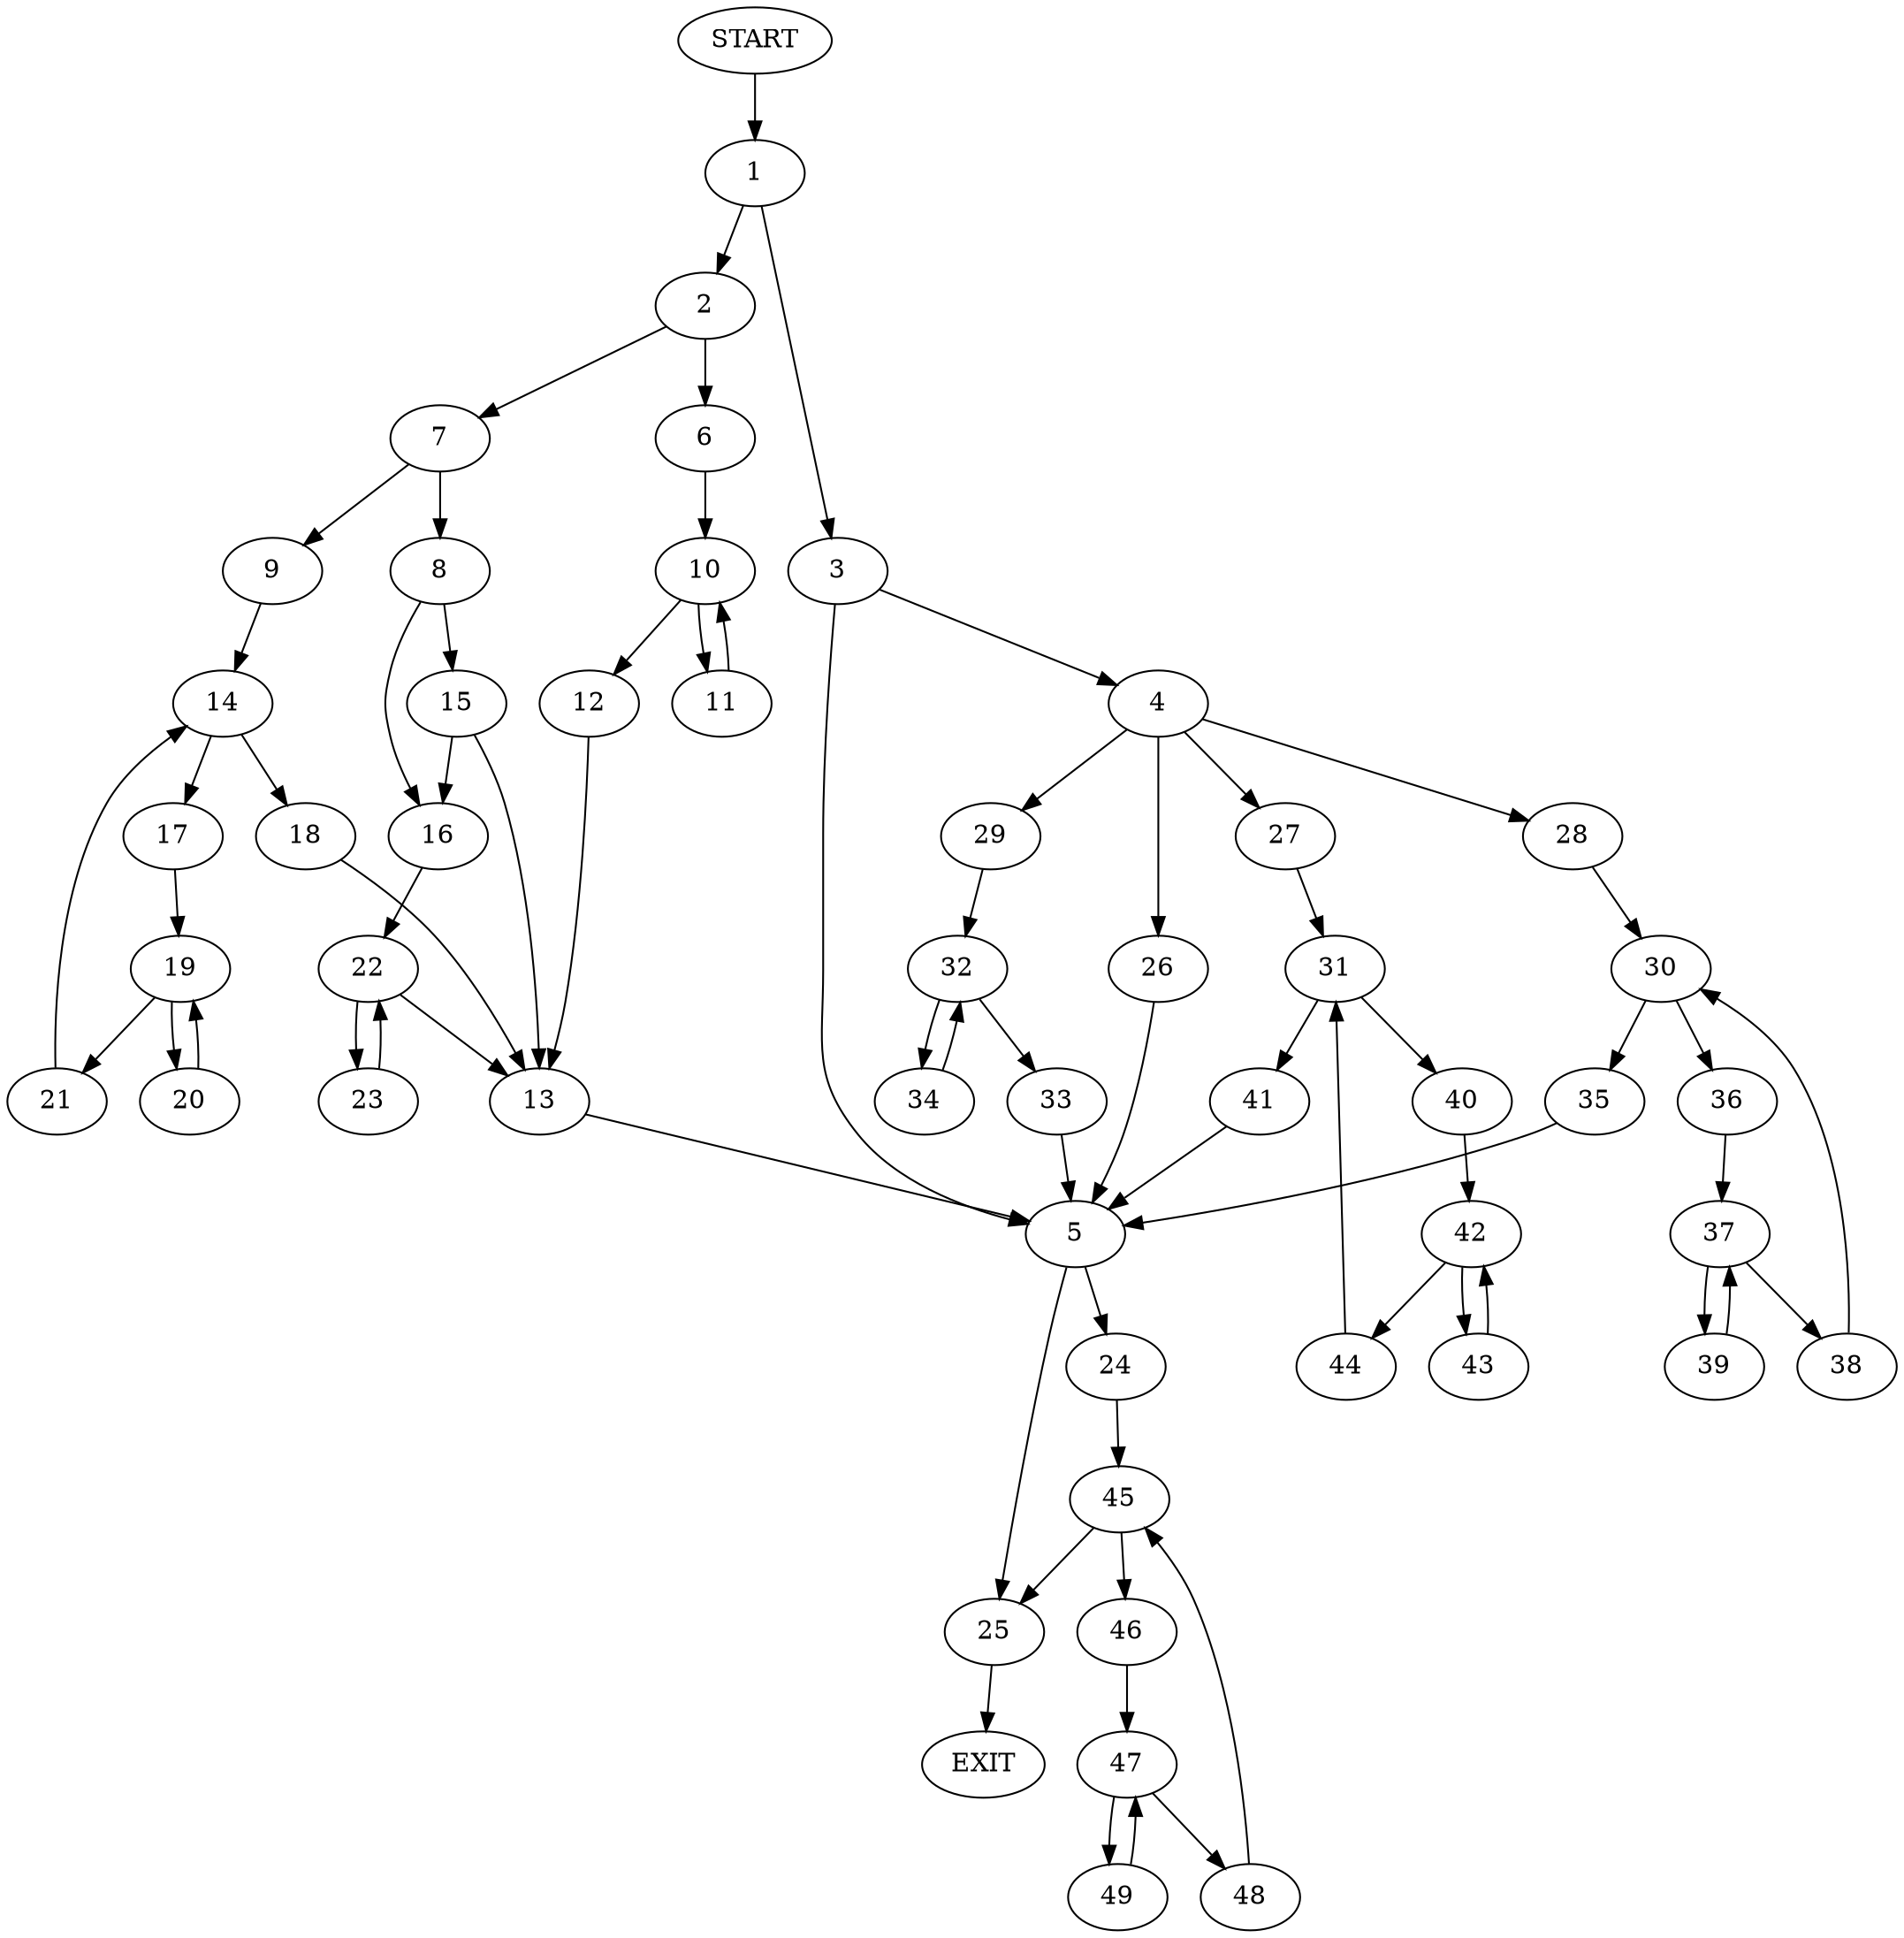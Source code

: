 digraph {
0 [label="START"]
50 [label="EXIT"]
0 -> 1
1 -> 2
1 -> 3
3 -> 4
3 -> 5
2 -> 6
2 -> 7
7 -> 8
7 -> 9
6 -> 10
10 -> 11
10 -> 12
11 -> 10
12 -> 13
13 -> 5
9 -> 14
8 -> 15
8 -> 16
14 -> 17
14 -> 18
17 -> 19
18 -> 13
19 -> 20
19 -> 21
20 -> 19
21 -> 14
15 -> 16
15 -> 13
16 -> 22
22 -> 13
22 -> 23
23 -> 22
5 -> 24
5 -> 25
4 -> 26
4 -> 27
4 -> 28
4 -> 29
28 -> 30
27 -> 31
29 -> 32
26 -> 5
32 -> 33
32 -> 34
33 -> 5
34 -> 32
30 -> 35
30 -> 36
35 -> 5
36 -> 37
37 -> 38
37 -> 39
39 -> 37
38 -> 30
31 -> 40
31 -> 41
40 -> 42
41 -> 5
42 -> 43
42 -> 44
43 -> 42
44 -> 31
24 -> 45
25 -> 50
45 -> 46
45 -> 25
46 -> 47
47 -> 48
47 -> 49
48 -> 45
49 -> 47
}
